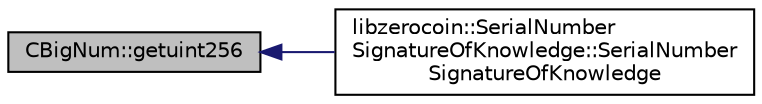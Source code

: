 digraph "CBigNum::getuint256"
{
  edge [fontname="Helvetica",fontsize="10",labelfontname="Helvetica",labelfontsize="10"];
  node [fontname="Helvetica",fontsize="10",shape=record];
  rankdir="LR";
  Node88 [label="CBigNum::getuint256",height=0.2,width=0.4,color="black", fillcolor="grey75", style="filled", fontcolor="black"];
  Node88 -> Node89 [dir="back",color="midnightblue",fontsize="10",style="solid",fontname="Helvetica"];
  Node89 [label="libzerocoin::SerialNumber\lSignatureOfKnowledge::SerialNumber\lSignatureOfKnowledge",height=0.2,width=0.4,color="black", fillcolor="white", style="filled",URL="$classlibzerocoin_1_1_serial_number_signature_of_knowledge.html#adb04da379098298cad6e05c930d6483f",tooltip="Creates a Signature of knowledge object that a commitment to a coin contains a coin with serial numbe..."];
}
